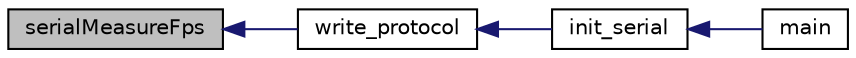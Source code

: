 digraph "serialMeasureFps"
{
  edge [fontname="Helvetica",fontsize="10",labelfontname="Helvetica",labelfontsize="10"];
  node [fontname="Helvetica",fontsize="10",shape=record];
  rankdir="LR";
  Node24 [label="serialMeasureFps",height=0.2,width=0.4,color="black", fillcolor="grey75", style="filled", fontcolor="black"];
  Node24 -> Node25 [dir="back",color="midnightblue",fontsize="10",style="solid",fontname="Helvetica"];
  Node25 [label="write_protocol",height=0.2,width=0.4,color="black", fillcolor="white", style="filled",URL="$_serial_8hpp.html#a2b72891a061e617ba6281185d3778601"];
  Node25 -> Node26 [dir="back",color="midnightblue",fontsize="10",style="solid",fontname="Helvetica"];
  Node26 [label="init_serial",height=0.2,width=0.4,color="black", fillcolor="white", style="filled",URL="$_serial_8hpp.html#a2b084dfbf8ee0767f0387e06c389f8f4"];
  Node26 -> Node27 [dir="back",color="midnightblue",fontsize="10",style="solid",fontname="Helvetica"];
  Node27 [label="main",height=0.2,width=0.4,color="black", fillcolor="white", style="filled",URL="$main_8cpp.html#a0ddf1224851353fc92bfbff6f499fa97"];
}
